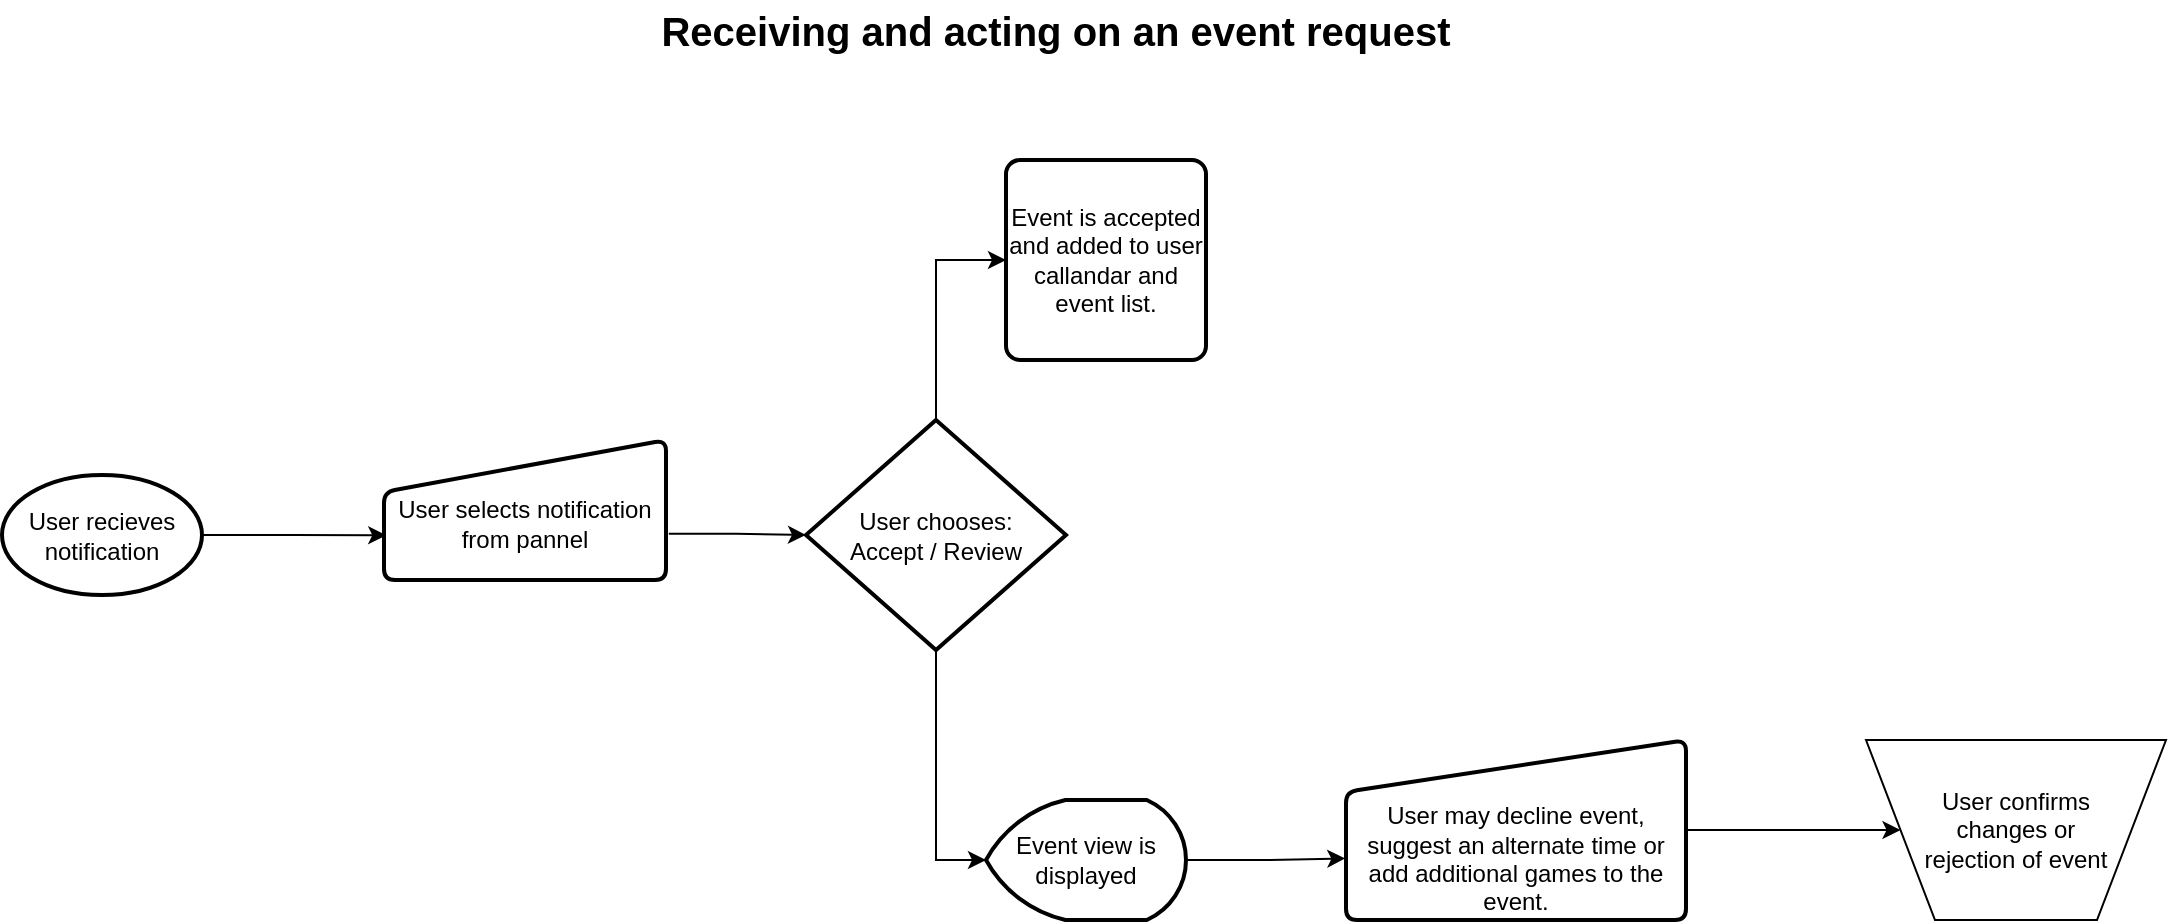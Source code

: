 <mxfile version="20.3.0" type="device"><diagram id="YDBD4ABv4IbTUNX48HuW" name="Page-1"><mxGraphModel dx="1538" dy="951" grid="1" gridSize="10" guides="1" tooltips="1" connect="1" arrows="1" fold="1" page="1" pageScale="1" pageWidth="850" pageHeight="1100" math="0" shadow="0"><root><mxCell id="0"/><mxCell id="1" parent="0"/><mxCell id="T7SzjjjrKWxReAunQBgV-16" style="edgeStyle=orthogonalEdgeStyle;rounded=0;orthogonalLoop=1;jettySize=auto;html=1;exitX=1;exitY=0.5;exitDx=0;exitDy=0;exitPerimeter=0;entryX=0.008;entryY=0.681;entryDx=0;entryDy=0;fontSize=20;entryPerimeter=0;" parent="1" source="pLHgsiI3ii3sel1oWI3l-1" target="T7SzjjjrKWxReAunQBgV-1" edge="1"><mxGeometry relative="1" as="geometry"/></mxCell><mxCell id="pLHgsiI3ii3sel1oWI3l-1" value="User recieves notification" style="strokeWidth=2;html=1;shape=mxgraph.flowchart.start_1;whiteSpace=wrap;" parent="1" vertex="1"><mxGeometry x="8" y="287.5" width="100" height="60" as="geometry"/></mxCell><mxCell id="T7SzjjjrKWxReAunQBgV-10" style="edgeStyle=orthogonalEdgeStyle;rounded=0;orthogonalLoop=1;jettySize=auto;html=1;exitX=1.01;exitY=0.67;exitDx=0;exitDy=0;entryX=0;entryY=0.5;entryDx=0;entryDy=0;entryPerimeter=0;exitPerimeter=0;" parent="1" source="T7SzjjjrKWxReAunQBgV-1" target="T7SzjjjrKWxReAunQBgV-2" edge="1"><mxGeometry relative="1" as="geometry"/></mxCell><mxCell id="T7SzjjjrKWxReAunQBgV-1" value="&lt;br&gt;User selects notification from pannel" style="html=1;strokeWidth=2;shape=manualInput;whiteSpace=wrap;rounded=1;size=26;arcSize=11;" parent="1" vertex="1"><mxGeometry x="199" y="270" width="141" height="70" as="geometry"/></mxCell><mxCell id="T7SzjjjrKWxReAunQBgV-11" style="edgeStyle=orthogonalEdgeStyle;rounded=0;orthogonalLoop=1;jettySize=auto;html=1;exitX=0.5;exitY=0;exitDx=0;exitDy=0;exitPerimeter=0;entryX=0;entryY=0.5;entryDx=0;entryDy=0;" parent="1" source="T7SzjjjrKWxReAunQBgV-2" target="T7SzjjjrKWxReAunQBgV-3" edge="1"><mxGeometry relative="1" as="geometry"/></mxCell><mxCell id="T7SzjjjrKWxReAunQBgV-12" style="edgeStyle=orthogonalEdgeStyle;rounded=0;orthogonalLoop=1;jettySize=auto;html=1;exitX=0.5;exitY=1;exitDx=0;exitDy=0;exitPerimeter=0;entryX=0;entryY=0.5;entryDx=0;entryDy=0;entryPerimeter=0;" parent="1" source="T7SzjjjrKWxReAunQBgV-2" target="T7SzjjjrKWxReAunQBgV-4" edge="1"><mxGeometry relative="1" as="geometry"/></mxCell><mxCell id="T7SzjjjrKWxReAunQBgV-2" value="User chooses:&lt;br&gt;Accept / Review" style="strokeWidth=2;html=1;shape=mxgraph.flowchart.decision;whiteSpace=wrap;" parent="1" vertex="1"><mxGeometry x="410" y="260" width="130" height="115" as="geometry"/></mxCell><mxCell id="T7SzjjjrKWxReAunQBgV-3" value="Event is accepted and added to user callandar and event list." style="rounded=1;whiteSpace=wrap;html=1;absoluteArcSize=1;arcSize=14;strokeWidth=2;" parent="1" vertex="1"><mxGeometry x="510" y="130" width="100" height="100" as="geometry"/></mxCell><mxCell id="T7SzjjjrKWxReAunQBgV-13" style="edgeStyle=orthogonalEdgeStyle;rounded=0;orthogonalLoop=1;jettySize=auto;html=1;exitX=1;exitY=0.5;exitDx=0;exitDy=0;exitPerimeter=0;entryX=-0.002;entryY=0.658;entryDx=0;entryDy=0;entryPerimeter=0;" parent="1" source="T7SzjjjrKWxReAunQBgV-4" target="T7SzjjjrKWxReAunQBgV-5" edge="1"><mxGeometry relative="1" as="geometry"/></mxCell><mxCell id="T7SzjjjrKWxReAunQBgV-4" value="Event view is displayed" style="strokeWidth=2;html=1;shape=mxgraph.flowchart.display;whiteSpace=wrap;" parent="1" vertex="1"><mxGeometry x="500" y="450" width="100" height="60" as="geometry"/></mxCell><mxCell id="T7SzjjjrKWxReAunQBgV-14" style="edgeStyle=orthogonalEdgeStyle;rounded=0;orthogonalLoop=1;jettySize=auto;html=1;exitX=1;exitY=0.5;exitDx=0;exitDy=0;entryX=0;entryY=0.5;entryDx=0;entryDy=0;" parent="1" source="T7SzjjjrKWxReAunQBgV-5" target="T7SzjjjrKWxReAunQBgV-8" edge="1"><mxGeometry relative="1" as="geometry"/></mxCell><mxCell id="T7SzjjjrKWxReAunQBgV-5" value="&lt;br&gt;&lt;br&gt;User may decline event, suggest an alternate time or add additional games to the event." style="html=1;strokeWidth=2;shape=manualInput;whiteSpace=wrap;rounded=1;size=26;arcSize=11;" parent="1" vertex="1"><mxGeometry x="680" y="420" width="170" height="90" as="geometry"/></mxCell><mxCell id="T7SzjjjrKWxReAunQBgV-8" value="User confirms&lt;br&gt;changes or &lt;br&gt;rejection of event" style="verticalLabelPosition=middle;verticalAlign=middle;html=1;shape=trapezoid;perimeter=trapezoidPerimeter;whiteSpace=wrap;size=0.23;arcSize=10;flipV=1;labelPosition=center;align=center;" parent="1" vertex="1"><mxGeometry x="940" y="420" width="150" height="90" as="geometry"/></mxCell><mxCell id="T7SzjjjrKWxReAunQBgV-15" value="&lt;b&gt;&lt;font style=&quot;font-size: 20px;&quot;&gt;Receiving and acting on an event request&lt;br&gt;&lt;/font&gt;&lt;/b&gt;" style="text;html=1;strokeColor=none;fillColor=none;align=center;verticalAlign=middle;whiteSpace=wrap;rounded=0;" parent="1" vertex="1"><mxGeometry x="310" y="50" width="450" height="30" as="geometry"/></mxCell></root></mxGraphModel></diagram></mxfile>